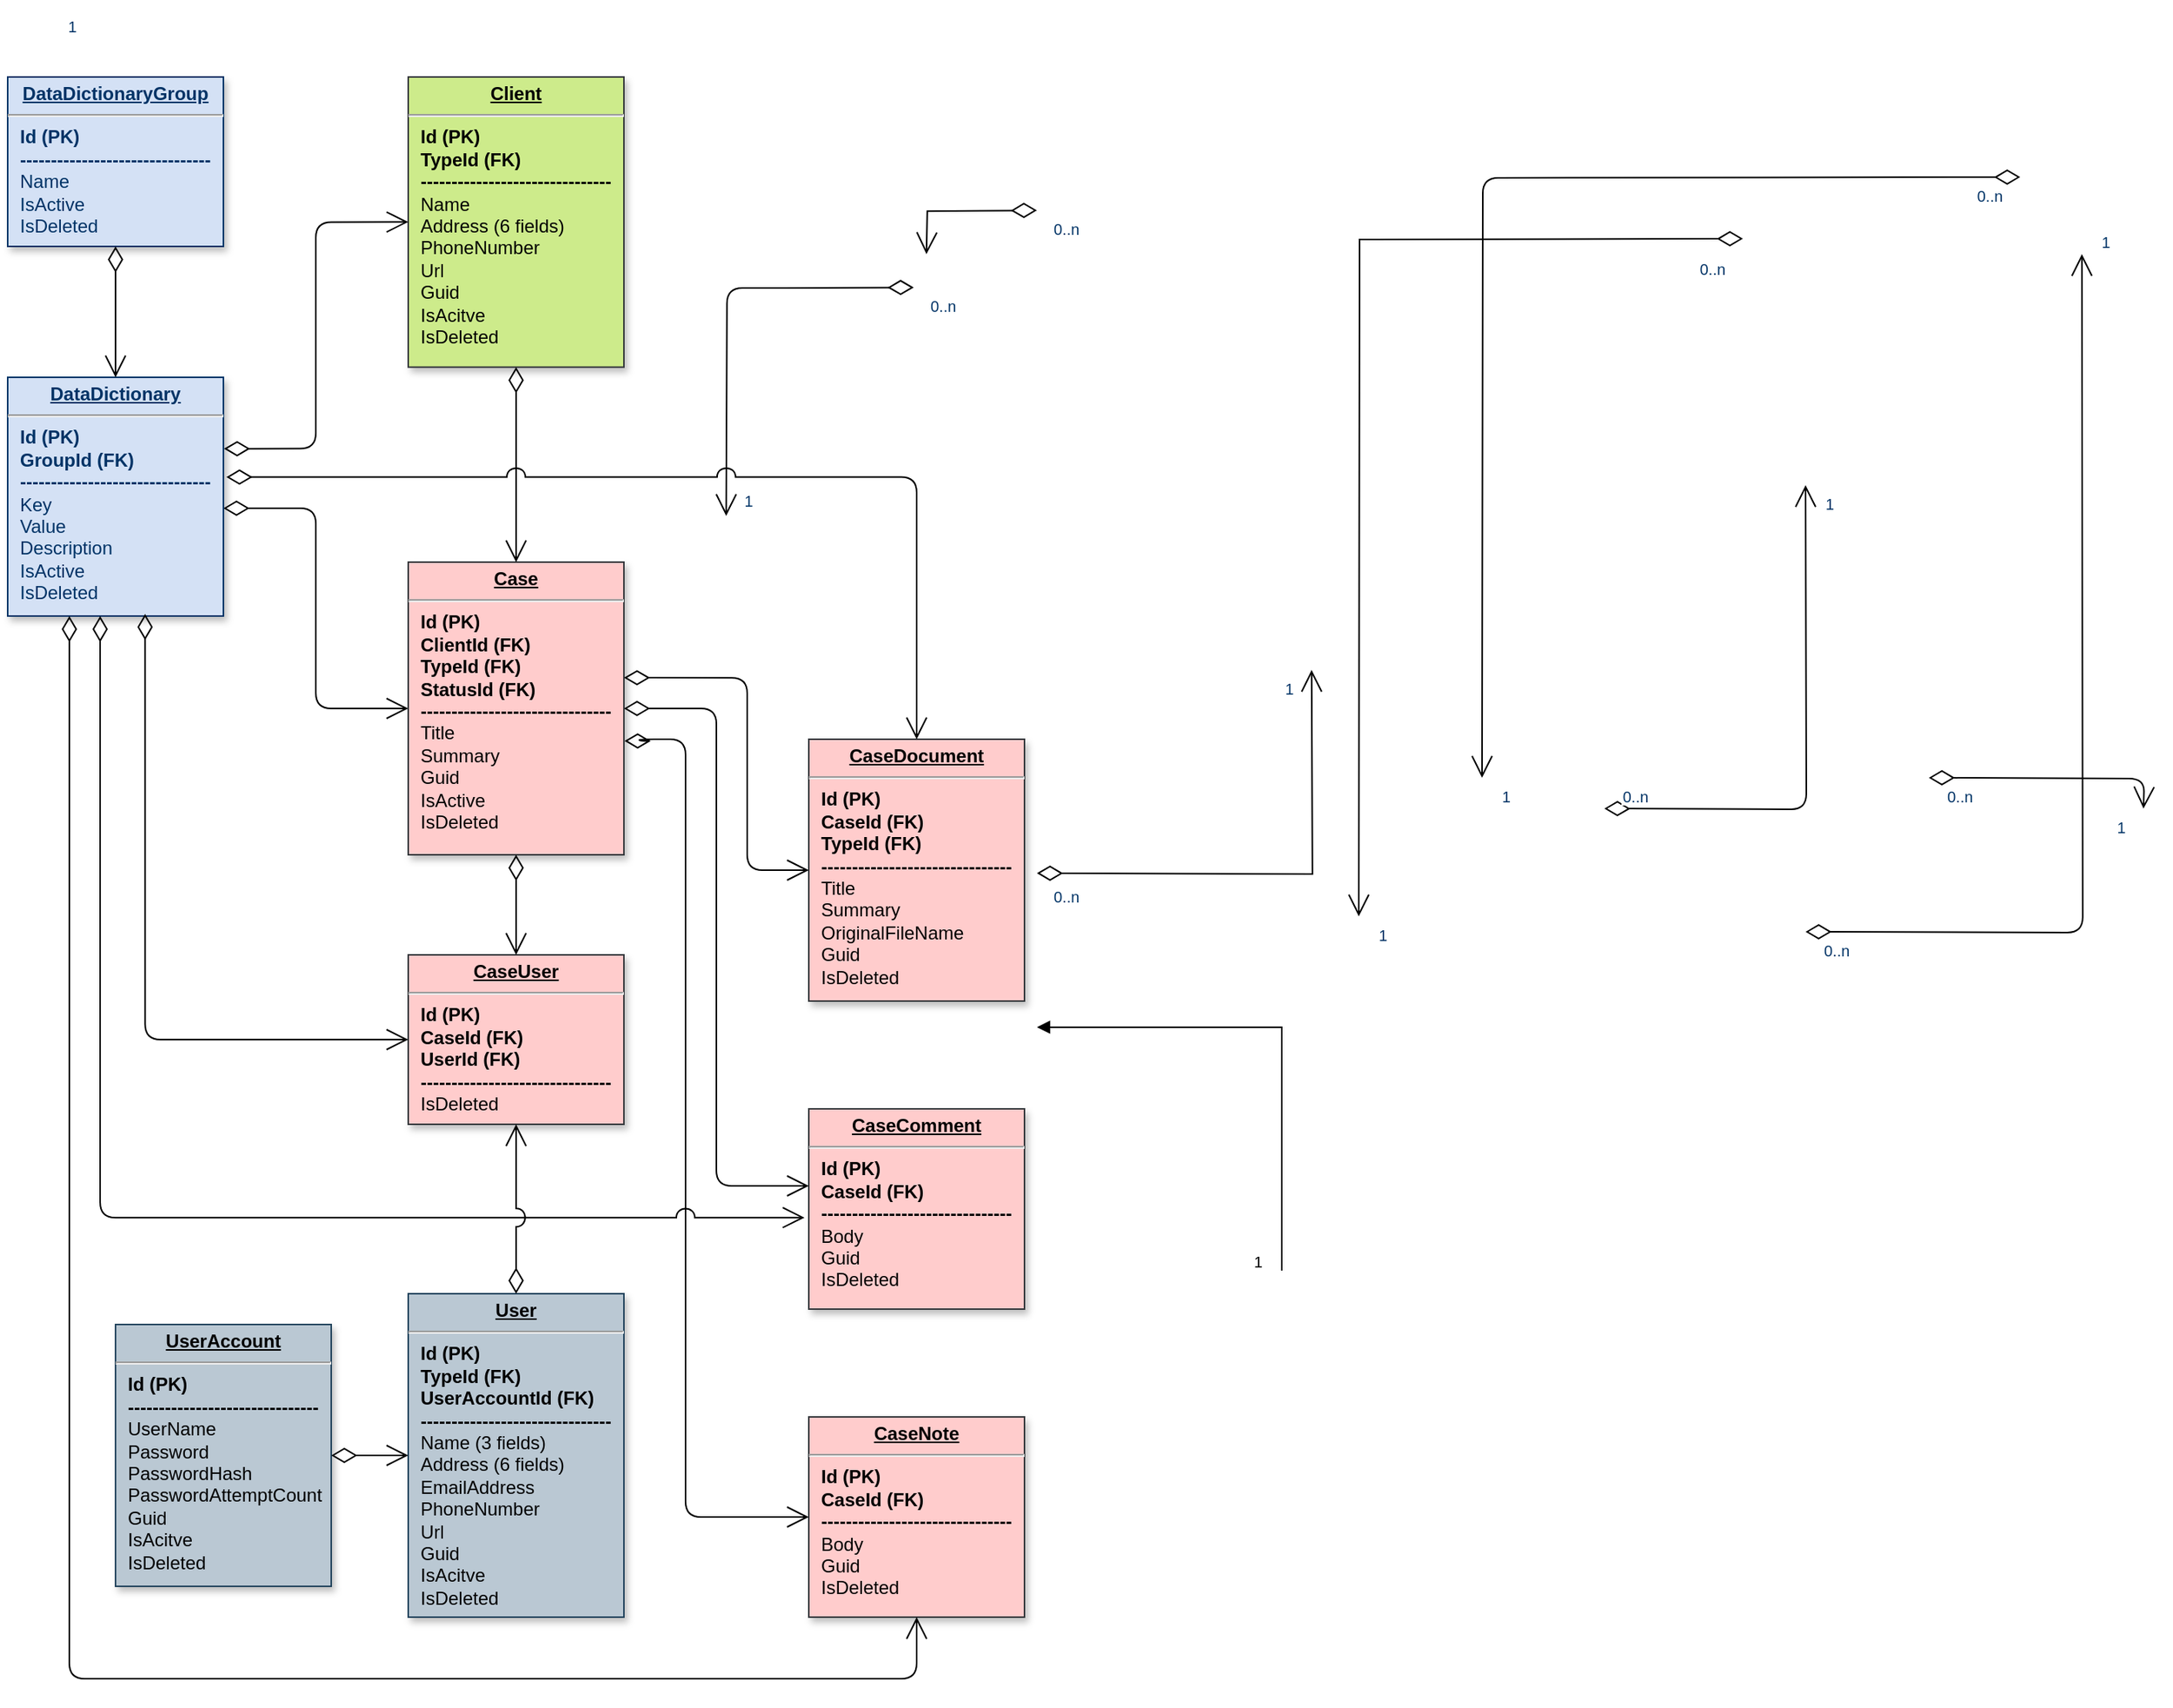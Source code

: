 <mxfile version="26.2.3">
  <diagram name="Page-1" id="efa7a0a1-bf9b-a30e-e6df-94a7791c09e9">
    <mxGraphModel dx="1587" dy="879" grid="1" gridSize="10" guides="1" tooltips="1" connect="1" arrows="1" fold="1" page="1" pageScale="1" pageWidth="826" pageHeight="1169" background="none" math="0" shadow="0">
      <root>
        <mxCell id="0" />
        <mxCell id="1" parent="0" />
        <mxCell id="qCZDi2DA0KDSdKst6Tgs-127" value="&lt;p style=&quot;margin: 0px; margin-top: 4px; text-align: center; text-decoration: underline;&quot;&gt;&lt;strong&gt;&lt;font style=&quot;color: light-dark(rgb(0, 0, 0), rgb(255, 255, 255));&quot;&gt;User&lt;/font&gt;&lt;/strong&gt;&lt;/p&gt;&lt;hr&gt;&lt;p style=&quot;margin: 0px; margin-left: 8px;&quot;&gt;&lt;b&gt;&lt;font style=&quot;color: light-dark(rgb(0, 0, 0), rgb(255, 255, 255));&quot;&gt;Id (PK)&lt;/font&gt;&lt;/b&gt;&lt;/p&gt;&lt;p style=&quot;margin: 0px; margin-left: 8px;&quot;&gt;&lt;span style=&quot;background-color: transparent;&quot;&gt;&lt;b&gt;&lt;font style=&quot;color: light-dark(rgb(0, 0, 0), rgb(255, 255, 255));&quot;&gt;TypeId (FK)&lt;/font&gt;&lt;/b&gt;&lt;/span&gt;&lt;/p&gt;&lt;p style=&quot;margin: 0px; margin-left: 8px;&quot;&gt;&lt;span style=&quot;background-color: transparent;&quot;&gt;&lt;b&gt;&lt;font style=&quot;color: light-dark(rgb(0, 0, 0), rgb(255, 255, 255));&quot;&gt;UserAccountId (FK)&lt;/font&gt;&lt;/b&gt;&lt;/span&gt;&lt;/p&gt;&lt;p style=&quot;margin: 0px; margin-left: 8px;&quot;&gt;&lt;font style=&quot;color: light-dark(rgb(0, 0, 0), rgb(255, 255, 255));&quot;&gt;&lt;span style=&quot;background-color: transparent;&quot;&gt;&lt;b&gt;----------&lt;/b&gt;&lt;/span&gt;&lt;b style=&quot;background-color: transparent;&quot;&gt;---------&lt;/b&gt;&lt;b style=&quot;background-color: transparent;&quot;&gt;-----&lt;/b&gt;&lt;b style=&quot;background-color: transparent;&quot;&gt;-------&lt;/b&gt;&lt;/font&gt;&lt;/p&gt;&lt;p style=&quot;margin: 0px; margin-left: 8px;&quot;&gt;&lt;span style=&quot;background-color: transparent;&quot;&gt;&lt;font style=&quot;color: light-dark(rgb(0, 0, 0), rgb(255, 255, 255));&quot;&gt;Name (3 fields)&lt;/font&gt;&lt;/span&gt;&lt;/p&gt;&lt;p style=&quot;margin: 0px; margin-left: 8px;&quot;&gt;&lt;font style=&quot;color: light-dark(rgb(0, 0, 0), rgb(255, 255, 255));&quot;&gt;Address (6 fields)&lt;br&gt;&lt;/font&gt;&lt;/p&gt;&lt;p style=&quot;margin: 0px; margin-left: 8px;&quot;&gt;&lt;font style=&quot;color: light-dark(rgb(0, 0, 0), rgb(255, 255, 255));&quot;&gt;EmailAddress&lt;/font&gt;&lt;/p&gt;&lt;p style=&quot;margin: 0px; margin-left: 8px;&quot;&gt;&lt;font style=&quot;color: light-dark(rgb(0, 0, 0), rgb(255, 255, 255));&quot;&gt;PhoneNumber&lt;/font&gt;&lt;/p&gt;&lt;p style=&quot;margin: 0px; margin-left: 8px;&quot;&gt;&lt;font style=&quot;color: light-dark(rgb(0, 0, 0), rgb(255, 255, 255));&quot;&gt;Url&lt;/font&gt;&lt;/p&gt;&lt;p style=&quot;margin: 0px 0px 0px 8px;&quot;&gt;&lt;font style=&quot;color: light-dark(rgb(0, 0, 0), rgb(255, 255, 255));&quot;&gt;Guid&lt;/font&gt;&lt;/p&gt;&lt;p style=&quot;margin: 0px 0px 0px 8px;&quot;&gt;&lt;font style=&quot;color: light-dark(rgb(0, 0, 0), rgb(255, 255, 255));&quot;&gt;IsAcitve&lt;/font&gt;&lt;/p&gt;&lt;p style=&quot;margin: 0px 0px 0px 8px;&quot;&gt;&lt;font style=&quot;color: light-dark(rgb(0, 0, 0), rgb(255, 255, 255));&quot;&gt;IsDeleted&lt;/font&gt;&lt;/p&gt;" style="verticalAlign=top;align=left;overflow=fill;fontSize=12;fontFamily=Helvetica;html=1;shadow=1;fillColor=#bac8d3;strokeColor=#23445d;" vertex="1" parent="1">
          <mxGeometry x="343" y="855" width="140" height="210" as="geometry" />
        </mxCell>
        <mxCell id="103" value="" style="endArrow=open;endSize=12;startArrow=diamondThin;startSize=14;startFill=0;edgeStyle=orthogonalEdgeStyle;align=left;verticalAlign=bottom;entryX=0;entryY=0.5;entryDx=0;entryDy=0;" parent="1" source="21" target="20" edge="1">
          <mxGeometry x="-0.818" y="5" relative="1" as="geometry">
            <mxPoint x="83" y="495" as="sourcePoint" />
            <mxPoint x="243" y="495" as="targetPoint" />
            <mxPoint as="offset" />
            <Array as="points">
              <mxPoint x="283" y="345" />
              <mxPoint x="283" y="475" />
            </Array>
          </mxGeometry>
        </mxCell>
        <mxCell id="19" value="&lt;p style=&quot;margin: 0px; margin-top: 4px; text-align: center; text-decoration: underline;&quot;&gt;&lt;strong&gt;Client&lt;/strong&gt;&lt;/p&gt;&lt;hr&gt;&lt;p style=&quot;margin: 0px; margin-left: 8px;&quot;&gt;&lt;b&gt;&lt;font style=&quot;color: light-dark(rgb(0, 0, 0), rgb(255, 255, 255));&quot;&gt;Id (PK)&lt;/font&gt;&lt;/b&gt;&lt;/p&gt;&lt;p style=&quot;margin: 0px; margin-left: 8px;&quot;&gt;&lt;span style=&quot;background-color: transparent;&quot;&gt;&lt;b&gt;&lt;font style=&quot;color: light-dark(rgb(0, 0, 0), rgb(255, 255, 255));&quot;&gt;TypeId (FK)&lt;/font&gt;&lt;/b&gt;&lt;/span&gt;&lt;/p&gt;&lt;p style=&quot;margin: 0px; margin-left: 8px;&quot;&gt;&lt;font style=&quot;color: light-dark(rgb(0, 0, 0), rgb(255, 255, 255));&quot;&gt;&lt;span style=&quot;background-color: transparent;&quot;&gt;&lt;b&gt;----------&lt;/b&gt;&lt;/span&gt;&lt;b style=&quot;background-color: transparent;&quot;&gt;--------&lt;/b&gt;&lt;b style=&quot;background-color: transparent;&quot;&gt;------&lt;/b&gt;&lt;b style=&quot;background-color: transparent;&quot;&gt;-------&lt;/b&gt;&lt;/font&gt;&lt;/p&gt;&lt;p style=&quot;margin: 0px; margin-left: 8px;&quot;&gt;&lt;span style=&quot;background-color: transparent;&quot;&gt;&lt;font style=&quot;color: light-dark(rgb(0, 0, 0), rgb(255, 255, 255));&quot;&gt;Name&lt;/font&gt;&lt;/span&gt;&lt;/p&gt;&lt;p style=&quot;margin: 0px; margin-left: 8px;&quot;&gt;&lt;font style=&quot;color: light-dark(rgb(0, 0, 0), rgb(255, 255, 255));&quot;&gt;Address (6 fields)&lt;br&gt;&lt;/font&gt;&lt;/p&gt;&lt;p style=&quot;margin: 0px; margin-left: 8px;&quot;&gt;&lt;font style=&quot;color: light-dark(rgb(0, 0, 0), rgb(255, 255, 255));&quot;&gt;PhoneNumber&lt;/font&gt;&lt;/p&gt;&lt;p style=&quot;margin: 0px; margin-left: 8px;&quot;&gt;&lt;font style=&quot;color: light-dark(rgb(0, 0, 0), rgb(255, 255, 255));&quot;&gt;Url&lt;/font&gt;&lt;/p&gt;&lt;p style=&quot;margin: 0px 0px 0px 8px;&quot;&gt;&lt;font style=&quot;color: light-dark(rgb(0, 0, 0), rgb(255, 255, 255));&quot;&gt;Guid&lt;/font&gt;&lt;/p&gt;&lt;p style=&quot;margin: 0px 0px 0px 8px;&quot;&gt;&lt;font style=&quot;color: light-dark(rgb(0, 0, 0), rgb(255, 255, 255));&quot;&gt;IsAcitve&lt;/font&gt;&lt;/p&gt;&lt;p style=&quot;margin: 0px 0px 0px 8px;&quot;&gt;&lt;font style=&quot;color: light-dark(rgb(0, 0, 0), rgb(255, 255, 255));&quot;&gt;IsDeleted&lt;/font&gt;&lt;/p&gt;" style="verticalAlign=top;align=left;overflow=fill;fontSize=12;fontFamily=Helvetica;html=1;strokeColor=#36393d;shadow=1;fillColor=#cdeb8b;" parent="1" vertex="1">
          <mxGeometry x="343" y="65" width="140" height="188.36" as="geometry" />
        </mxCell>
        <mxCell id="20" value="&lt;p style=&quot;margin: 0px; margin-top: 4px; text-align: center; text-decoration: underline;&quot;&gt;&lt;strong&gt;Case&lt;/strong&gt;&lt;/p&gt;&lt;hr&gt;&lt;p style=&quot;margin: 0px; margin-left: 8px;&quot;&gt;&lt;b&gt;&lt;font style=&quot;color: light-dark(rgb(0, 0, 0), rgb(255, 255, 255));&quot;&gt;Id (PK)&lt;/font&gt;&lt;/b&gt;&lt;/p&gt;&lt;p style=&quot;margin: 0px; margin-left: 8px;&quot;&gt;&lt;span style=&quot;background-color: transparent;&quot;&gt;&lt;b&gt;&lt;font style=&quot;color: light-dark(rgb(0, 0, 0), rgb(255, 255, 255));&quot;&gt;ClientId (FK)&lt;/font&gt;&lt;/b&gt;&lt;/span&gt;&lt;/p&gt;&lt;p style=&quot;margin: 0px 0px 0px 8px;&quot;&gt;&lt;span style=&quot;background-color: transparent;&quot;&gt;&lt;b&gt;&lt;font style=&quot;color: light-dark(rgb(0, 0, 0), rgb(255, 255, 255));&quot;&gt;TypeId (FK)&lt;/font&gt;&lt;/b&gt;&lt;/span&gt;&lt;/p&gt;&lt;p style=&quot;margin: 0px 0px 0px 8px;&quot;&gt;&lt;span style=&quot;background-color: transparent;&quot;&gt;&lt;b&gt;&lt;font style=&quot;color: light-dark(rgb(0, 0, 0), rgb(255, 255, 255));&quot;&gt;StatusId (FK)&lt;/font&gt;&lt;/b&gt;&lt;/span&gt;&lt;/p&gt;&lt;p style=&quot;margin: 0px 0px 0px 8px;&quot;&gt;&lt;font style=&quot;color: light-dark(rgb(0, 0, 0), rgb(255, 255, 255));&quot;&gt;&lt;span style=&quot;background-color: transparent;&quot;&gt;&lt;b&gt;----------&lt;/b&gt;&lt;/span&gt;&lt;b style=&quot;background-color: transparent;&quot;&gt;--------&lt;/b&gt;&lt;b style=&quot;background-color: transparent;&quot;&gt;------&lt;/b&gt;&lt;b style=&quot;background-color: transparent;&quot;&gt;-------&lt;/b&gt;&lt;span style=&quot;background-color: transparent;&quot;&gt;&lt;b&gt;&lt;/b&gt;&lt;/span&gt;&lt;/font&gt;&lt;/p&gt;&lt;p style=&quot;margin: 0px; margin-left: 8px;&quot;&gt;&lt;span style=&quot;background-color: transparent;&quot;&gt;&lt;font style=&quot;color: light-dark(rgb(0, 0, 0), rgb(255, 255, 255));&quot;&gt;Title&lt;/font&gt;&lt;/span&gt;&lt;/p&gt;&lt;p style=&quot;margin: 0px; margin-left: 8px;&quot;&gt;&lt;font style=&quot;color: light-dark(rgb(0, 0, 0), rgb(255, 255, 255));&quot;&gt;Summary&lt;/font&gt;&lt;/p&gt;&lt;p style=&quot;margin: 0px 0px 0px 8px;&quot;&gt;&lt;font style=&quot;color: light-dark(rgb(0, 0, 0), rgb(255, 255, 255));&quot;&gt;Guid&lt;/font&gt;&lt;/p&gt;&lt;p style=&quot;margin: 0px 0px 0px 8px;&quot;&gt;&lt;font style=&quot;color: light-dark(rgb(0, 0, 0), rgb(255, 255, 255));&quot;&gt;IsActive&lt;/font&gt;&lt;/p&gt;&lt;p style=&quot;margin: 0px 0px 0px 8px;&quot;&gt;&lt;font style=&quot;color: light-dark(rgb(0, 0, 0), rgb(255, 255, 255));&quot;&gt;IsDeleted&lt;/font&gt;&lt;/p&gt;&lt;div&gt;&lt;br&gt;&lt;/div&gt;" style="verticalAlign=top;align=left;overflow=fill;fontSize=12;fontFamily=Helvetica;html=1;strokeColor=#36393d;shadow=1;fillColor=#ffcccc;" parent="1" vertex="1">
          <mxGeometry x="343" y="380" width="140" height="190" as="geometry" />
        </mxCell>
        <mxCell id="21" value="&lt;p style=&quot;margin: 0px; margin-top: 4px; text-align: center; text-decoration: underline;&quot;&gt;&lt;strong&gt;DataDictionary&lt;/strong&gt;&lt;/p&gt;&lt;hr&gt;&lt;p style=&quot;margin: 0px; margin-left: 8px;&quot;&gt;&lt;b&gt;Id (PK)&lt;/b&gt;&lt;/p&gt;&lt;p style=&quot;margin: 0px; margin-left: 8px;&quot;&gt;&lt;b style=&quot;background-color: transparent; color: light-dark(rgb(0, 51, 102), rgb(161, 205, 249));&quot;&gt;GroupId (FK)&lt;/b&gt;&lt;/p&gt;&lt;p style=&quot;margin: 0px; margin-left: 8px;&quot;&gt;&lt;span style=&quot;color: light-dark(rgb(0, 51, 102), rgb(161, 205, 249)); background-color: transparent;&quot;&gt;&lt;b&gt;----------&lt;/b&gt;&lt;/span&gt;&lt;b style=&quot;color: light-dark(rgb(0, 51, 102), rgb(161, 205, 249)); background-color: transparent;&quot;&gt;---------&lt;/b&gt;&lt;b style=&quot;color: light-dark(rgb(0, 51, 102), rgb(161, 205, 249)); background-color: transparent;&quot;&gt;-----&lt;/b&gt;&lt;b style=&quot;color: light-dark(rgb(0, 51, 102), rgb(161, 205, 249)); background-color: transparent;&quot;&gt;-------&lt;/b&gt;&lt;b style=&quot;background-color: transparent; color: light-dark(rgb(0, 51, 102), rgb(161, 205, 249));&quot;&gt;&lt;/b&gt;&lt;/p&gt;&lt;p style=&quot;margin: 0px; margin-left: 8px;&quot;&gt;&lt;span style=&quot;background-color: transparent; color: light-dark(rgb(0, 51, 102), rgb(161, 205, 249));&quot;&gt;Key&lt;/span&gt;&lt;b style=&quot;background-color: transparent; color: light-dark(rgb(0, 51, 102), rgb(161, 205, 249));&quot;&gt;&lt;br&gt;&lt;/b&gt;&lt;/p&gt;&lt;p style=&quot;margin: 0px; margin-left: 8px;&quot;&gt;Value&lt;/p&gt;&lt;p style=&quot;margin: 0px; margin-left: 8px;&quot;&gt;Description&lt;/p&gt;&lt;p style=&quot;margin: 0px 0px 0px 8px;&quot;&gt;IsActive&lt;/p&gt;&lt;p style=&quot;margin: 0px 0px 0px 8px;&quot;&gt;IsDeleted&lt;/p&gt;&lt;div&gt;&lt;br&gt;&lt;/div&gt;" style="verticalAlign=top;align=left;overflow=fill;fontSize=12;fontFamily=Helvetica;html=1;strokeColor=#003366;shadow=1;fillColor=#D4E1F5;fontColor=#003366;" parent="1" vertex="1">
          <mxGeometry x="83" y="260" width="140" height="155" as="geometry" />
        </mxCell>
        <mxCell id="24" value="&lt;p style=&quot;margin: 0px; margin-top: 4px; text-align: center; text-decoration: underline;&quot;&gt;&lt;strong&gt;&lt;font style=&quot;color: light-dark(rgb(0, 0, 0), rgb(255, 255, 255));&quot;&gt;CaseUser&lt;/font&gt;&lt;/strong&gt;&lt;/p&gt;&lt;hr&gt;&lt;p style=&quot;margin: 0px; margin-left: 8px;&quot;&gt;&lt;span style=&quot;background-color: transparent;&quot;&gt;&lt;b&gt;&lt;font style=&quot;color: light-dark(rgb(0, 0, 0), rgb(255, 255, 255));&quot;&gt;Id (PK)&lt;/font&gt;&lt;/b&gt;&lt;/span&gt;&lt;/p&gt;&lt;p style=&quot;margin: 0px; margin-left: 8px;&quot;&gt;&lt;span style=&quot;background-color: transparent;&quot;&gt;&lt;b&gt;&lt;font style=&quot;color: light-dark(rgb(0, 0, 0), rgb(255, 255, 255));&quot;&gt;CaseId (FK)&lt;/font&gt;&lt;/b&gt;&lt;/span&gt;&lt;/p&gt;&lt;p style=&quot;margin: 0px; margin-left: 8px;&quot;&gt;&lt;span style=&quot;background-color: transparent;&quot;&gt;&lt;b&gt;&lt;font style=&quot;color: light-dark(rgb(0, 0, 0), rgb(255, 255, 255));&quot;&gt;UserId (FK)&lt;/font&gt;&lt;/b&gt;&lt;/span&gt;&lt;/p&gt;&lt;p style=&quot;margin: 0px 0px 0px 8px;&quot;&gt;&lt;font style=&quot;color: light-dark(rgb(0, 0, 0), rgb(255, 255, 255));&quot;&gt;&lt;span style=&quot;background-color: transparent;&quot;&gt;&lt;b&gt;----------&lt;/b&gt;&lt;/span&gt;&lt;b style=&quot;background-color: transparent;&quot;&gt;--------&lt;/b&gt;&lt;b style=&quot;background-color: transparent;&quot;&gt;------&lt;/b&gt;&lt;b style=&quot;background-color: transparent;&quot;&gt;-------&lt;/b&gt;&lt;span style=&quot;background-color: transparent;&quot;&gt;&lt;b&gt;&lt;/b&gt;&lt;/span&gt;&lt;/font&gt;&lt;/p&gt;&lt;p style=&quot;margin: 0px; margin-left: 8px;&quot;&gt;&lt;font style=&quot;color: light-dark(rgb(0, 0, 0), rgb(255, 255, 255));&quot;&gt;IsDeleted&lt;/font&gt;&lt;/p&gt;" style="verticalAlign=top;align=left;overflow=fill;fontSize=12;fontFamily=Helvetica;html=1;strokeColor=#36393d;shadow=1;fillColor=#ffcccc;" parent="1" vertex="1">
          <mxGeometry x="343" y="635" width="140" height="110" as="geometry" />
        </mxCell>
        <mxCell id="25" value="&lt;p style=&quot;margin: 0px; margin-top: 4px; text-align: center; text-decoration: underline;&quot;&gt;&lt;strong&gt;DataDictionaryGroup&lt;/strong&gt;&lt;/p&gt;&lt;hr&gt;&lt;p style=&quot;margin: 0px; margin-left: 8px;&quot;&gt;&lt;b&gt;Id&lt;span style=&quot;background-color: transparent; color: light-dark(rgb(0, 51, 102), rgb(161, 205, 249));&quot;&gt;&amp;nbsp;&lt;/span&gt;&lt;span style=&quot;background-color: transparent; color: light-dark(rgb(0, 51, 102), rgb(161, 205, 249));&quot;&gt;(PK)&lt;/span&gt;&lt;/b&gt;&lt;/p&gt;&lt;p style=&quot;margin: 0px; margin-left: 8px;&quot;&gt;&lt;span style=&quot;color: light-dark(rgb(0, 51, 102), rgb(161, 205, 249)); background-color: transparent;&quot;&gt;&lt;b&gt;----------&lt;/b&gt;&lt;/span&gt;&lt;b style=&quot;color: light-dark(rgb(0, 51, 102), rgb(161, 205, 249)); background-color: transparent;&quot;&gt;--------&lt;/b&gt;&lt;b style=&quot;color: light-dark(rgb(0, 51, 102), rgb(161, 205, 249)); background-color: transparent;&quot;&gt;------&lt;/b&gt;&lt;b style=&quot;color: light-dark(rgb(0, 51, 102), rgb(161, 205, 249)); background-color: transparent;&quot;&gt;-------&lt;/b&gt;&lt;b&gt;&lt;span style=&quot;background-color: transparent; color: light-dark(rgb(0, 51, 102), rgb(161, 205, 249));&quot;&gt;&lt;/span&gt;&lt;/b&gt;&lt;/p&gt;&lt;p style=&quot;margin: 0px; margin-left: 8px;&quot;&gt;&lt;span style=&quot;background-color: transparent; color: light-dark(rgb(0, 51, 102), rgb(161, 205, 249));&quot;&gt;Name&lt;/span&gt;&lt;/p&gt;&lt;p style=&quot;margin: 0px; margin-left: 8px;&quot;&gt;IsActive&lt;/p&gt;&lt;p style=&quot;margin: 0px; margin-left: 8px;&quot;&gt;IsDeleted&lt;/p&gt;&lt;p style=&quot;margin: 0px; margin-left: 8px;&quot;&gt;&lt;span style=&quot;background-color: transparent; color: light-dark(rgb(0, 51, 102), rgb(161, 205, 249));&quot;&gt;&lt;br&gt;&lt;/span&gt;&lt;/p&gt;" style="verticalAlign=top;align=left;overflow=fill;fontSize=12;fontFamily=Helvetica;html=1;strokeColor=#003366;shadow=1;fillColor=#D4E1F5;fontColor=#003366;" parent="1" vertex="1">
          <mxGeometry x="83" y="65" width="140" height="110" as="geometry" />
        </mxCell>
        <mxCell id="36" value="" style="endArrow=open;endSize=12;startArrow=diamondThin;startSize=14;startFill=0;edgeStyle=orthogonalEdgeStyle;entryX=0.5;entryY=0;entryDx=0;entryDy=0;jumpStyle=arc;exitX=0.5;exitY=1;exitDx=0;exitDy=0;" parent="1" source="19" target="20" edge="1">
          <mxGeometry y="160" as="geometry">
            <mxPoint x="423" y="253.36" as="sourcePoint" />
            <mxPoint x="413" y="365" as="targetPoint" />
          </mxGeometry>
        </mxCell>
        <mxCell id="45" value="" style="endArrow=open;endSize=12;startArrow=diamondThin;startSize=14;startFill=0;edgeStyle=orthogonalEdgeStyle;rounded=0;" parent="1" target="22" edge="1">
          <mxGeometry x="519.36" y="180" as="geometry">
            <mxPoint x="751.08" y="151.6" as="sourcePoint" />
            <mxPoint x="679.36" y="180" as="targetPoint" />
          </mxGeometry>
        </mxCell>
        <mxCell id="46" value="0..n" style="resizable=0;align=left;verticalAlign=top;labelBackgroundColor=#ffffff;fontSize=10;strokeColor=#003366;shadow=1;fillColor=#D4E1F5;fontColor=#003366;" parent="45" connectable="0" vertex="1">
          <mxGeometry x="-1" relative="1" as="geometry">
            <mxPoint x="8.92" as="offset" />
          </mxGeometry>
        </mxCell>
        <mxCell id="47" value="1" style="resizable=0;align=right;verticalAlign=top;labelBackgroundColor=#ffffff;fontSize=10;strokeColor=#003366;shadow=1;fillColor=#D4E1F5;fontColor=#003366;" parent="45" connectable="0" vertex="1">
          <mxGeometry x="1" relative="1" as="geometry">
            <mxPoint x="-550" y="-160.0" as="offset" />
          </mxGeometry>
        </mxCell>
        <mxCell id="48" value="" style="endArrow=open;endSize=12;startArrow=diamondThin;startSize=14;startFill=0;edgeStyle=orthogonalEdgeStyle;exitX=1;exitY=0.25;rounded=0;" parent="1" target="22" edge="1">
          <mxGeometry x="769.36" y="450" as="geometry">
            <mxPoint x="751.08" y="581.96" as="sourcePoint" />
            <mxPoint x="929.36" y="450" as="targetPoint" />
          </mxGeometry>
        </mxCell>
        <mxCell id="49" value="0..n" style="resizable=0;align=left;verticalAlign=top;labelBackgroundColor=#ffffff;fontSize=10;strokeColor=#003366;shadow=1;fillColor=#D4E1F5;fontColor=#003366;" parent="48" connectable="0" vertex="1">
          <mxGeometry x="-1" relative="1" as="geometry">
            <mxPoint x="8.92" y="3.04" as="offset" />
          </mxGeometry>
        </mxCell>
        <mxCell id="50" value="1" style="resizable=0;align=right;verticalAlign=top;labelBackgroundColor=#ffffff;fontSize=10;strokeColor=#003366;shadow=1;fillColor=#D4E1F5;fontColor=#003366;" parent="48" connectable="0" vertex="1">
          <mxGeometry x="1" relative="1" as="geometry">
            <mxPoint x="-10" as="offset" />
          </mxGeometry>
        </mxCell>
        <mxCell id="51" value="" style="endArrow=open;endSize=12;startArrow=diamondThin;startSize=14;startFill=0;edgeStyle=orthogonalEdgeStyle;" parent="1" target="29" edge="1">
          <mxGeometry x="389.36" y="350" as="geometry">
            <mxPoint x="671.08" y="201.64" as="sourcePoint" />
            <mxPoint x="549.36" y="350" as="targetPoint" />
          </mxGeometry>
        </mxCell>
        <mxCell id="52" value="0..n" style="resizable=0;align=left;verticalAlign=top;labelBackgroundColor=#ffffff;fontSize=10;strokeColor=#003366;shadow=1;fillColor=#D4E1F5;fontColor=#003366;" parent="51" connectable="0" vertex="1">
          <mxGeometry x="-1" relative="1" as="geometry">
            <mxPoint x="8.92" as="offset" />
          </mxGeometry>
        </mxCell>
        <mxCell id="53" value="1" style="resizable=0;align=right;verticalAlign=top;labelBackgroundColor=#ffffff;fontSize=10;strokeColor=#003366;shadow=1;fillColor=#D4E1F5;fontColor=#003366;" parent="51" connectable="0" vertex="1">
          <mxGeometry x="1" relative="1" as="geometry">
            <mxPoint x="18.92" y="-21.96" as="offset" />
          </mxGeometry>
        </mxCell>
        <mxCell id="54" value="" style="endArrow=open;endSize=12;startArrow=diamondThin;startSize=14;startFill=0;edgeStyle=orthogonalEdgeStyle;exitX=0;exitY=0.25;rounded=0;" parent="1" source="26" edge="1">
          <mxGeometry x="1209.36" y="170" as="geometry">
            <mxPoint x="1209.36" y="170" as="sourcePoint" />
            <mxPoint x="960" y="610" as="targetPoint" />
          </mxGeometry>
        </mxCell>
        <mxCell id="55" value="0..n" style="resizable=0;align=left;verticalAlign=top;labelBackgroundColor=#ffffff;fontSize=10;strokeColor=#003366;shadow=1;fillColor=#D4E1F5;fontColor=#003366;" parent="54" connectable="0" vertex="1">
          <mxGeometry x="-1" relative="1" as="geometry">
            <mxPoint x="-30" y="7.5" as="offset" />
          </mxGeometry>
        </mxCell>
        <mxCell id="56" value="1" style="resizable=0;align=right;verticalAlign=top;labelBackgroundColor=#ffffff;fontSize=10;strokeColor=#003366;shadow=1;fillColor=#D4E1F5;fontColor=#003366;" parent="54" connectable="0" vertex="1">
          <mxGeometry x="1" relative="1" as="geometry">
            <mxPoint x="20" as="offset" />
          </mxGeometry>
        </mxCell>
        <mxCell id="57" value="" style="endArrow=open;endSize=12;startArrow=diamondThin;startSize=14;startFill=0;edgeStyle=orthogonalEdgeStyle;" parent="1" target="26" edge="1">
          <mxGeometry x="1269.36" y="180" as="geometry">
            <mxPoint x="1250" y="620" as="sourcePoint" />
            <mxPoint x="1429.36" y="180" as="targetPoint" />
          </mxGeometry>
        </mxCell>
        <mxCell id="58" value="0..n" style="resizable=0;align=left;verticalAlign=top;labelBackgroundColor=#ffffff;fontSize=10;strokeColor=#003366;shadow=1;fillColor=#D4E1F5;fontColor=#003366;" parent="57" connectable="0" vertex="1">
          <mxGeometry x="-1" relative="1" as="geometry">
            <mxPoint x="10" as="offset" />
          </mxGeometry>
        </mxCell>
        <mxCell id="59" value="1" style="resizable=0;align=right;verticalAlign=top;labelBackgroundColor=#ffffff;fontSize=10;strokeColor=#003366;shadow=1;fillColor=#D4E1F5;fontColor=#003366;" parent="57" connectable="0" vertex="1">
          <mxGeometry x="1" relative="1" as="geometry">
            <mxPoint x="20" y="-20" as="offset" />
          </mxGeometry>
        </mxCell>
        <mxCell id="78" value="" style="endArrow=open;endSize=12;startArrow=diamondThin;startSize=14;startFill=0;edgeStyle=orthogonalEdgeStyle;" parent="1" target="30" edge="1">
          <mxGeometry x="1309.36" y="540" as="geometry">
            <mxPoint x="1330" y="520" as="sourcePoint" />
            <mxPoint x="1469.36" y="540" as="targetPoint" />
          </mxGeometry>
        </mxCell>
        <mxCell id="79" value="0..n" style="resizable=0;align=left;verticalAlign=top;labelBackgroundColor=#ffffff;fontSize=10;strokeColor=#003366;shadow=1;fillColor=#D4E1F5;fontColor=#003366;" parent="78" connectable="0" vertex="1">
          <mxGeometry x="-1" relative="1" as="geometry">
            <mxPoint x="10" as="offset" />
          </mxGeometry>
        </mxCell>
        <mxCell id="80" value="1" style="resizable=0;align=right;verticalAlign=top;labelBackgroundColor=#ffffff;fontSize=10;strokeColor=#003366;shadow=1;fillColor=#D4E1F5;fontColor=#003366;" parent="78" connectable="0" vertex="1">
          <mxGeometry x="1" relative="1" as="geometry">
            <mxPoint x="-10" as="offset" />
          </mxGeometry>
        </mxCell>
        <mxCell id="81" value="" style="endArrow=open;endSize=12;startArrow=diamondThin;startSize=14;startFill=0;edgeStyle=orthogonalEdgeStyle;" parent="1" source="27" edge="1">
          <mxGeometry x="1119.36" y="540" as="geometry">
            <mxPoint x="1119.36" y="540" as="sourcePoint" />
            <mxPoint x="1250" y="330" as="targetPoint" />
          </mxGeometry>
        </mxCell>
        <mxCell id="82" value="0..n" style="resizable=0;align=left;verticalAlign=top;labelBackgroundColor=#ffffff;fontSize=10;strokeColor=#003366;shadow=1;fillColor=#D4E1F5;fontColor=#003366;" parent="81" connectable="0" vertex="1">
          <mxGeometry x="-1" relative="1" as="geometry">
            <mxPoint x="10" y="-20" as="offset" />
          </mxGeometry>
        </mxCell>
        <mxCell id="83" value="1" style="resizable=0;align=right;verticalAlign=top;labelBackgroundColor=#ffffff;fontSize=10;strokeColor=#003366;shadow=1;fillColor=#D4E1F5;fontColor=#003366;" parent="81" connectable="0" vertex="1">
          <mxGeometry x="1" relative="1" as="geometry">
            <mxPoint x="20" as="offset" />
          </mxGeometry>
        </mxCell>
        <mxCell id="84" value="" style="endArrow=open;endSize=12;startArrow=diamondThin;startSize=14;startFill=0;edgeStyle=orthogonalEdgeStyle;" parent="1" source="27" edge="1">
          <mxGeometry x="1389.36" y="130" as="geometry">
            <mxPoint x="1389.36" y="130" as="sourcePoint" />
            <mxPoint x="1040" y="520" as="targetPoint" />
          </mxGeometry>
        </mxCell>
        <mxCell id="85" value="0..n" style="resizable=0;align=left;verticalAlign=top;labelBackgroundColor=#ffffff;fontSize=10;strokeColor=#003366;shadow=1;fillColor=#D4E1F5;fontColor=#003366;" parent="84" connectable="0" vertex="1">
          <mxGeometry x="-1" relative="1" as="geometry">
            <mxPoint x="-30" as="offset" />
          </mxGeometry>
        </mxCell>
        <mxCell id="86" value="1" style="resizable=0;align=right;verticalAlign=top;labelBackgroundColor=#ffffff;fontSize=10;strokeColor=#003366;shadow=1;fillColor=#D4E1F5;fontColor=#003366;" parent="84" connectable="0" vertex="1">
          <mxGeometry x="1" relative="1" as="geometry">
            <mxPoint x="20" y="2.728e-13" as="offset" />
          </mxGeometry>
        </mxCell>
        <mxCell id="87" value="" style="endArrow=open;endSize=12;startArrow=diamondThin;startSize=14;startFill=0;edgeStyle=orthogonalEdgeStyle;" parent="1" source="20" target="24" edge="1">
          <mxGeometry x="519.36" y="200" as="geometry">
            <mxPoint x="542.36" y="185" as="sourcePoint" />
            <mxPoint x="702.36" y="185" as="targetPoint" />
          </mxGeometry>
        </mxCell>
        <mxCell id="113" value="" style="endArrow=block;endFill=1;edgeStyle=orthogonalEdgeStyle;align=left;verticalAlign=top;entryX=1;entryY=0.75;exitX=0;exitY=0.75;rounded=0;" parent="1" source="26" edge="1">
          <mxGeometry x="-1" relative="1" as="geometry">
            <mxPoint x="910" y="840" as="sourcePoint" />
            <mxPoint x="751.08" y="681.96" as="targetPoint" />
            <Array as="points">
              <mxPoint x="910" y="808" />
              <mxPoint x="910" y="682" />
            </Array>
          </mxGeometry>
        </mxCell>
        <mxCell id="114" value="1" style="resizable=0;align=left;verticalAlign=bottom;labelBackgroundColor=#ffffff;fontSize=10;" parent="113" connectable="0" vertex="1">
          <mxGeometry x="-1" relative="1" as="geometry">
            <mxPoint x="-20.0" y="2.5" as="offset" />
          </mxGeometry>
        </mxCell>
        <mxCell id="90" value="" style="endArrow=open;endSize=12;startArrow=diamondThin;startSize=14;startFill=0;edgeStyle=orthogonalEdgeStyle;" parent="1" source="25" target="21" edge="1">
          <mxGeometry x="620" y="340" as="geometry">
            <mxPoint x="623" y="325" as="sourcePoint" />
            <mxPoint x="783" y="325" as="targetPoint" />
          </mxGeometry>
        </mxCell>
        <mxCell id="qCZDi2DA0KDSdKst6Tgs-115" value="" style="endArrow=open;endSize=12;startArrow=diamondThin;startSize=14;startFill=0;edgeStyle=orthogonalEdgeStyle;align=left;verticalAlign=bottom;exitX=1.003;exitY=0.299;exitDx=0;exitDy=0;entryX=0;entryY=0.5;entryDx=0;entryDy=0;exitPerimeter=0;" edge="1" parent="1" source="21" target="19">
          <mxGeometry x="-0.818" y="5" relative="1" as="geometry">
            <mxPoint x="213" y="358" as="sourcePoint" />
            <mxPoint x="323" y="410" as="targetPoint" />
            <mxPoint as="offset" />
            <Array as="points">
              <mxPoint x="283" y="306" />
              <mxPoint x="283" y="159" />
            </Array>
          </mxGeometry>
        </mxCell>
        <mxCell id="qCZDi2DA0KDSdKst6Tgs-116" value="&lt;p style=&quot;margin: 0px; margin-top: 4px; text-align: center; text-decoration: underline;&quot;&gt;&lt;strong&gt;CaseComment&lt;/strong&gt;&lt;/p&gt;&lt;hr&gt;&lt;p style=&quot;margin: 0px; margin-left: 8px;&quot;&gt;&lt;b&gt;&lt;font style=&quot;color: light-dark(rgb(0, 0, 0), rgb(255, 255, 255));&quot;&gt;Id (PK)&lt;/font&gt;&lt;/b&gt;&lt;/p&gt;&lt;p style=&quot;margin: 0px; margin-left: 8px;&quot;&gt;&lt;span style=&quot;background-color: transparent;&quot;&gt;&lt;b&gt;&lt;font style=&quot;color: light-dark(rgb(0, 0, 0), rgb(255, 255, 255));&quot;&gt;CaseId (FK)&lt;/font&gt;&lt;/b&gt;&lt;/span&gt;&lt;/p&gt;&lt;p style=&quot;margin: 0px 0px 0px 8px;&quot;&gt;&lt;span style=&quot;color: light-dark(rgb(0, 0, 0), rgb(255, 255, 255)); background-color: transparent;&quot;&gt;&lt;b&gt;----------&lt;/b&gt;&lt;/span&gt;&lt;b style=&quot;color: light-dark(rgb(0, 0, 0), rgb(255, 255, 255)); background-color: transparent;&quot;&gt;----&lt;/b&gt;&lt;b style=&quot;color: light-dark(rgb(0, 0, 0), rgb(255, 255, 255)); background-color: transparent;&quot;&gt;----------&lt;/b&gt;&lt;b style=&quot;color: light-dark(rgb(0, 0, 0), rgb(255, 255, 255)); background-color: transparent;&quot;&gt;-------&lt;/b&gt;&lt;/p&gt;&lt;p style=&quot;margin: 0px; margin-left: 8px;&quot;&gt;&lt;span style=&quot;color: light-dark(rgb(0, 0, 0), rgb(255, 255, 255)); background-color: transparent;&quot;&gt;Body&lt;/span&gt;&lt;/p&gt;&lt;p style=&quot;margin: 0px 0px 0px 8px;&quot;&gt;&lt;font style=&quot;color: light-dark(rgb(0, 0, 0), rgb(255, 255, 255));&quot;&gt;Guid&lt;/font&gt;&lt;/p&gt;&lt;p style=&quot;margin: 0px 0px 0px 8px;&quot;&gt;&lt;font style=&quot;color: light-dark(rgb(0, 0, 0), rgb(255, 255, 255));&quot;&gt;IsDeleted&lt;/font&gt;&lt;/p&gt;&lt;div&gt;&lt;br&gt;&lt;/div&gt;" style="verticalAlign=top;align=left;overflow=fill;fontSize=12;fontFamily=Helvetica;html=1;strokeColor=#36393d;shadow=1;fillColor=#ffcccc;" vertex="1" parent="1">
          <mxGeometry x="603" y="735" width="140" height="130" as="geometry" />
        </mxCell>
        <mxCell id="qCZDi2DA0KDSdKst6Tgs-117" value="" style="endArrow=open;endSize=12;startArrow=diamondThin;startSize=14;startFill=0;edgeStyle=orthogonalEdgeStyle;align=left;verticalAlign=bottom;exitX=1;exitY=0.5;exitDx=0;exitDy=0;" edge="1" parent="1" source="20">
          <mxGeometry x="-0.818" y="5" relative="1" as="geometry">
            <mxPoint x="213" y="358" as="sourcePoint" />
            <mxPoint x="603" y="785" as="targetPoint" />
            <mxPoint as="offset" />
            <Array as="points">
              <mxPoint x="543" y="475" />
              <mxPoint x="543" y="785" />
            </Array>
          </mxGeometry>
        </mxCell>
        <mxCell id="qCZDi2DA0KDSdKst6Tgs-118" value="&lt;p style=&quot;margin: 0px; margin-top: 4px; text-align: center; text-decoration: underline;&quot;&gt;&lt;strong&gt;CaseNote&lt;/strong&gt;&lt;/p&gt;&lt;hr&gt;&lt;p style=&quot;margin: 0px; margin-left: 8px;&quot;&gt;&lt;b&gt;&lt;font style=&quot;color: light-dark(rgb(0, 0, 0), rgb(255, 255, 255));&quot;&gt;Id (PK)&lt;/font&gt;&lt;/b&gt;&lt;/p&gt;&lt;p style=&quot;margin: 0px; margin-left: 8px;&quot;&gt;&lt;span style=&quot;background-color: transparent;&quot;&gt;&lt;b&gt;&lt;font style=&quot;color: light-dark(rgb(0, 0, 0), rgb(255, 255, 255));&quot;&gt;CaseId (FK)&lt;/font&gt;&lt;/b&gt;&lt;/span&gt;&lt;/p&gt;&lt;p style=&quot;margin: 0px 0px 0px 8px;&quot;&gt;&lt;span style=&quot;color: light-dark(rgb(0, 0, 0), rgb(255, 255, 255)); background-color: transparent;&quot;&gt;&lt;b&gt;----------&lt;/b&gt;&lt;/span&gt;&lt;b style=&quot;color: light-dark(rgb(0, 0, 0), rgb(255, 255, 255)); background-color: transparent;&quot;&gt;----&lt;/b&gt;&lt;b style=&quot;color: light-dark(rgb(0, 0, 0), rgb(255, 255, 255)); background-color: transparent;&quot;&gt;----------&lt;/b&gt;&lt;b style=&quot;color: light-dark(rgb(0, 0, 0), rgb(255, 255, 255)); background-color: transparent;&quot;&gt;-------&lt;/b&gt;&lt;/p&gt;&lt;p style=&quot;margin: 0px; margin-left: 8px;&quot;&gt;&lt;span style=&quot;color: light-dark(rgb(0, 0, 0), rgb(255, 255, 255)); background-color: transparent;&quot;&gt;Body&lt;/span&gt;&lt;/p&gt;&lt;p style=&quot;margin: 0px 0px 0px 8px;&quot;&gt;&lt;font style=&quot;color: light-dark(rgb(0, 0, 0), rgb(255, 255, 255));&quot;&gt;Guid&lt;/font&gt;&lt;/p&gt;&lt;p style=&quot;margin: 0px 0px 0px 8px;&quot;&gt;&lt;font style=&quot;color: light-dark(rgb(0, 0, 0), rgb(255, 255, 255));&quot;&gt;IsDeleted&lt;/font&gt;&lt;/p&gt;&lt;div&gt;&lt;br&gt;&lt;/div&gt;" style="verticalAlign=top;align=left;overflow=fill;fontSize=12;fontFamily=Helvetica;html=1;strokeColor=#36393d;shadow=1;fillColor=#ffcccc;" vertex="1" parent="1">
          <mxGeometry x="603" y="935" width="140" height="130" as="geometry" />
        </mxCell>
        <mxCell id="qCZDi2DA0KDSdKst6Tgs-119" value="" style="endArrow=open;endSize=12;startArrow=diamondThin;startSize=14;startFill=0;edgeStyle=orthogonalEdgeStyle;align=left;verticalAlign=bottom;entryX=0;entryY=0.5;entryDx=0;entryDy=0;exitX=1.003;exitY=0.611;exitDx=0;exitDy=0;exitPerimeter=0;" edge="1" parent="1" source="20" target="qCZDi2DA0KDSdKst6Tgs-118">
          <mxGeometry x="-0.818" y="5" relative="1" as="geometry">
            <mxPoint x="473" y="495" as="sourcePoint" />
            <mxPoint x="543" y="380" as="targetPoint" />
            <mxPoint as="offset" />
            <Array as="points">
              <mxPoint x="493" y="496" />
              <mxPoint x="493" y="495" />
              <mxPoint x="523" y="495" />
              <mxPoint x="523" y="1000" />
            </Array>
          </mxGeometry>
        </mxCell>
        <mxCell id="qCZDi2DA0KDSdKst6Tgs-120" value="&lt;p style=&quot;margin: 0px; margin-top: 4px; text-align: center; text-decoration: underline;&quot;&gt;&lt;strong&gt;CaseDocument&lt;/strong&gt;&lt;/p&gt;&lt;hr&gt;&lt;p style=&quot;margin: 0px; margin-left: 8px;&quot;&gt;&lt;b&gt;&lt;font style=&quot;color: light-dark(rgb(0, 0, 0), rgb(255, 255, 255));&quot;&gt;Id (PK)&lt;/font&gt;&lt;/b&gt;&lt;/p&gt;&lt;p style=&quot;margin: 0px; margin-left: 8px;&quot;&gt;&lt;span style=&quot;background-color: transparent;&quot;&gt;&lt;b&gt;&lt;font style=&quot;color: light-dark(rgb(0, 0, 0), rgb(255, 255, 255));&quot;&gt;CaseId (FK)&lt;/font&gt;&lt;/b&gt;&lt;/span&gt;&lt;/p&gt;&lt;p style=&quot;margin: 0px; margin-left: 8px;&quot;&gt;&lt;span style=&quot;background-color: transparent;&quot;&gt;&lt;b&gt;&lt;font style=&quot;color: light-dark(rgb(0, 0, 0), rgb(255, 255, 255));&quot;&gt;TypeId (FK)&lt;/font&gt;&lt;/b&gt;&lt;/span&gt;&lt;/p&gt;&lt;p style=&quot;margin: 0px 0px 0px 8px;&quot;&gt;&lt;span style=&quot;color: light-dark(rgb(0, 0, 0), rgb(255, 255, 255)); background-color: transparent;&quot;&gt;&lt;b&gt;----------&lt;/b&gt;&lt;/span&gt;&lt;b style=&quot;color: light-dark(rgb(0, 0, 0), rgb(255, 255, 255)); background-color: transparent;&quot;&gt;-----&lt;/b&gt;&lt;b style=&quot;color: light-dark(rgb(0, 0, 0), rgb(255, 255, 255)); background-color: transparent;&quot;&gt;---------&lt;/b&gt;&lt;b style=&quot;color: light-dark(rgb(0, 0, 0), rgb(255, 255, 255)); background-color: transparent;&quot;&gt;-------&lt;/b&gt;&lt;/p&gt;&lt;p style=&quot;margin: 0px; margin-left: 8px;&quot;&gt;&lt;span style=&quot;color: light-dark(rgb(0, 0, 0), rgb(255, 255, 255)); background-color: transparent;&quot;&gt;Title&lt;/span&gt;&lt;/p&gt;&lt;p style=&quot;margin: 0px; margin-left: 8px;&quot;&gt;&lt;span style=&quot;color: light-dark(rgb(0, 0, 0), rgb(255, 255, 255)); background-color: transparent;&quot;&gt;Summary&lt;/span&gt;&lt;/p&gt;&lt;p style=&quot;margin: 0px; margin-left: 8px;&quot;&gt;&lt;span style=&quot;color: light-dark(rgb(0, 0, 0), rgb(255, 255, 255)); background-color: transparent;&quot;&gt;OriginalFileName&lt;/span&gt;&lt;/p&gt;&lt;p style=&quot;margin: 0px 0px 0px 8px;&quot;&gt;&lt;font style=&quot;color: light-dark(rgb(0, 0, 0), rgb(255, 255, 255));&quot;&gt;Guid&lt;/font&gt;&lt;/p&gt;&lt;p style=&quot;margin: 0px 0px 0px 8px;&quot;&gt;&lt;font style=&quot;color: light-dark(rgb(0, 0, 0), rgb(255, 255, 255));&quot;&gt;IsDeleted&lt;/font&gt;&lt;/p&gt;&lt;div&gt;&lt;br&gt;&lt;/div&gt;" style="verticalAlign=top;align=left;overflow=fill;fontSize=12;fontFamily=Helvetica;html=1;strokeColor=#36393d;shadow=1;fillColor=#ffcccc;" vertex="1" parent="1">
          <mxGeometry x="603" y="495" width="140" height="170" as="geometry" />
        </mxCell>
        <mxCell id="qCZDi2DA0KDSdKst6Tgs-121" value="" style="endArrow=open;endSize=12;startArrow=diamondThin;startSize=14;startFill=0;edgeStyle=orthogonalEdgeStyle;align=left;verticalAlign=bottom;entryX=0;entryY=0.5;entryDx=0;entryDy=0;exitX=1;exitY=0.395;exitDx=0;exitDy=0;exitPerimeter=0;" edge="1" parent="1" source="20" target="qCZDi2DA0KDSdKst6Tgs-120">
          <mxGeometry x="-0.818" y="5" relative="1" as="geometry">
            <mxPoint x="483" y="455" as="sourcePoint" />
            <mxPoint x="543" y="380" as="targetPoint" />
            <mxPoint as="offset" />
            <Array as="points">
              <mxPoint x="563" y="455" />
              <mxPoint x="563" y="580" />
            </Array>
          </mxGeometry>
        </mxCell>
        <mxCell id="qCZDi2DA0KDSdKst6Tgs-122" value="" style="endArrow=open;endSize=12;startArrow=diamondThin;startSize=14;startFill=0;edgeStyle=orthogonalEdgeStyle;align=left;verticalAlign=bottom;entryX=0;entryY=0.5;entryDx=0;entryDy=0;exitX=0.637;exitY=0.991;exitDx=0;exitDy=0;exitPerimeter=0;" edge="1" parent="1" source="21" target="24">
          <mxGeometry x="-0.818" y="5" relative="1" as="geometry">
            <mxPoint x="173" y="425" as="sourcePoint" />
            <mxPoint x="323" y="410" as="targetPoint" />
            <mxPoint as="offset" />
            <Array as="points">
              <mxPoint x="172" y="690" />
            </Array>
          </mxGeometry>
        </mxCell>
        <mxCell id="qCZDi2DA0KDSdKst6Tgs-123" value="" style="endArrow=open;endSize=12;startArrow=diamondThin;startSize=14;startFill=0;edgeStyle=orthogonalEdgeStyle;align=left;verticalAlign=bottom;entryX=0.5;entryY=1;entryDx=0;entryDy=0;exitX=0.286;exitY=1;exitDx=0;exitDy=0;exitPerimeter=0;" edge="1" parent="1" source="21" target="qCZDi2DA0KDSdKst6Tgs-118">
          <mxGeometry x="-0.818" y="5" relative="1" as="geometry">
            <mxPoint x="123" y="425" as="sourcePoint" />
            <mxPoint x="603" y="1015" as="targetPoint" />
            <mxPoint as="offset" />
            <Array as="points">
              <mxPoint x="123" y="1105" />
              <mxPoint x="673" y="1105" />
            </Array>
          </mxGeometry>
        </mxCell>
        <mxCell id="qCZDi2DA0KDSdKst6Tgs-124" value="" style="endArrow=open;endSize=12;startArrow=diamondThin;startSize=14;startFill=0;edgeStyle=orthogonalEdgeStyle;align=left;verticalAlign=bottom;entryX=0.5;entryY=0;entryDx=0;entryDy=0;jumpStyle=arc;jumpSize=12;exitX=1.014;exitY=0.418;exitDx=0;exitDy=0;exitPerimeter=0;" edge="1" parent="1" source="21" target="qCZDi2DA0KDSdKst6Tgs-120">
          <mxGeometry x="-0.818" y="5" relative="1" as="geometry">
            <mxPoint x="243" y="325" as="sourcePoint" />
            <mxPoint x="413" y="435" as="targetPoint" />
            <mxPoint as="offset" />
            <Array as="points">
              <mxPoint x="673" y="325" />
            </Array>
          </mxGeometry>
        </mxCell>
        <mxCell id="qCZDi2DA0KDSdKst6Tgs-126" value="" style="endArrow=open;endSize=12;startArrow=diamondThin;startSize=14;startFill=0;edgeStyle=orthogonalEdgeStyle;align=left;verticalAlign=bottom;flowAnimation=0;jumpStyle=arc;jumpSize=12;entryX=-0.02;entryY=0.543;entryDx=0;entryDy=0;entryPerimeter=0;" edge="1" parent="1" target="qCZDi2DA0KDSdKst6Tgs-116">
          <mxGeometry x="-0.818" y="5" relative="1" as="geometry">
            <mxPoint x="143" y="415" as="sourcePoint" />
            <mxPoint x="583" y="805" as="targetPoint" />
            <mxPoint as="offset" />
            <Array as="points">
              <mxPoint x="143" y="806" />
            </Array>
          </mxGeometry>
        </mxCell>
        <mxCell id="qCZDi2DA0KDSdKst6Tgs-128" value="" style="endArrow=open;endSize=12;startArrow=diamondThin;startSize=14;startFill=0;edgeStyle=orthogonalEdgeStyle;align=left;verticalAlign=bottom;entryX=0.5;entryY=1;entryDx=0;entryDy=0;exitX=0.5;exitY=0;exitDx=0;exitDy=0;jumpStyle=arc;jumpSize=12;" edge="1" parent="1" source="qCZDi2DA0KDSdKst6Tgs-127" target="24">
          <mxGeometry x="-0.818" y="5" relative="1" as="geometry">
            <mxPoint x="213" y="425" as="sourcePoint" />
            <mxPoint x="353" y="707" as="targetPoint" />
            <mxPoint as="offset" />
            <Array as="points">
              <mxPoint x="413" y="855" />
              <mxPoint x="413" y="745" />
            </Array>
          </mxGeometry>
        </mxCell>
        <mxCell id="qCZDi2DA0KDSdKst6Tgs-129" value="&lt;p style=&quot;margin: 0px; margin-top: 4px; text-align: center; text-decoration: underline;&quot;&gt;&lt;strong&gt;&lt;font style=&quot;color: light-dark(rgb(0, 0, 0), rgb(255, 255, 255));&quot;&gt;UserAccount&lt;/font&gt;&lt;/strong&gt;&lt;/p&gt;&lt;hr&gt;&lt;p style=&quot;margin: 0px; margin-left: 8px;&quot;&gt;&lt;b&gt;&lt;font style=&quot;color: light-dark(rgb(0, 0, 0), rgb(255, 255, 255));&quot;&gt;Id (PK)&lt;/font&gt;&lt;/b&gt;&lt;/p&gt;&lt;p style=&quot;margin: 0px; margin-left: 8px;&quot;&gt;&lt;font style=&quot;color: light-dark(rgb(0, 0, 0), rgb(255, 255, 255));&quot;&gt;&lt;span style=&quot;background-color: transparent;&quot;&gt;&lt;b&gt;----------&lt;/b&gt;&lt;/span&gt;&lt;b style=&quot;background-color: transparent;&quot;&gt;----------&lt;/b&gt;&lt;b style=&quot;background-color: transparent;&quot;&gt;----&lt;/b&gt;&lt;b style=&quot;background-color: transparent;&quot;&gt;-------&lt;/b&gt;&lt;/font&gt;&lt;/p&gt;&lt;p style=&quot;margin: 0px; margin-left: 8px;&quot;&gt;&lt;font style=&quot;color: light-dark(rgb(0, 0, 0), rgb(255, 255, 255));&quot;&gt;UserName&lt;/font&gt;&lt;/p&gt;&lt;p style=&quot;margin: 0px; margin-left: 8px;&quot;&gt;&lt;font style=&quot;color: light-dark(rgb(0, 0, 0), rgb(255, 255, 255));&quot;&gt;Password&lt;/font&gt;&lt;/p&gt;&lt;p style=&quot;margin: 0px; margin-left: 8px;&quot;&gt;&lt;font style=&quot;color: light-dark(rgb(0, 0, 0), rgb(255, 255, 255));&quot;&gt;PasswordHash&lt;/font&gt;&lt;/p&gt;&lt;p style=&quot;margin: 0px; margin-left: 8px;&quot;&gt;&lt;font style=&quot;color: light-dark(rgb(0, 0, 0), rgb(255, 255, 255));&quot;&gt;PasswordAttemptCount&lt;/font&gt;&lt;/p&gt;&lt;p style=&quot;margin: 0px 0px 0px 8px;&quot;&gt;&lt;font style=&quot;color: light-dark(rgb(0, 0, 0), rgb(255, 255, 255));&quot;&gt;Guid&lt;/font&gt;&lt;/p&gt;&lt;p style=&quot;margin: 0px 0px 0px 8px;&quot;&gt;&lt;font style=&quot;color: light-dark(rgb(0, 0, 0), rgb(255, 255, 255));&quot;&gt;IsAcitve&lt;/font&gt;&lt;/p&gt;&lt;p style=&quot;margin: 0px 0px 0px 8px;&quot;&gt;&lt;font style=&quot;color: light-dark(rgb(0, 0, 0), rgb(255, 255, 255));&quot;&gt;IsDeleted&lt;/font&gt;&lt;/p&gt;" style="verticalAlign=top;align=left;overflow=fill;fontSize=12;fontFamily=Helvetica;html=1;shadow=1;fillColor=#bac8d3;strokeColor=#23445d;" vertex="1" parent="1">
          <mxGeometry x="153" y="875" width="140" height="170" as="geometry" />
        </mxCell>
        <mxCell id="qCZDi2DA0KDSdKst6Tgs-130" value="" style="endArrow=open;endSize=12;startArrow=diamondThin;startSize=14;startFill=0;edgeStyle=orthogonalEdgeStyle;align=left;verticalAlign=bottom;exitX=1;exitY=0.5;exitDx=0;exitDy=0;jumpStyle=arc;jumpSize=12;entryX=0;entryY=0.5;entryDx=0;entryDy=0;" edge="1" parent="1" source="qCZDi2DA0KDSdKst6Tgs-129" target="qCZDi2DA0KDSdKst6Tgs-127">
          <mxGeometry x="-0.818" y="5" relative="1" as="geometry">
            <mxPoint x="423" y="865" as="sourcePoint" />
            <mxPoint x="323" y="835" as="targetPoint" />
            <mxPoint as="offset" />
            <Array as="points">
              <mxPoint x="303" y="960" />
              <mxPoint x="303" y="960" />
            </Array>
          </mxGeometry>
        </mxCell>
      </root>
    </mxGraphModel>
  </diagram>
</mxfile>
